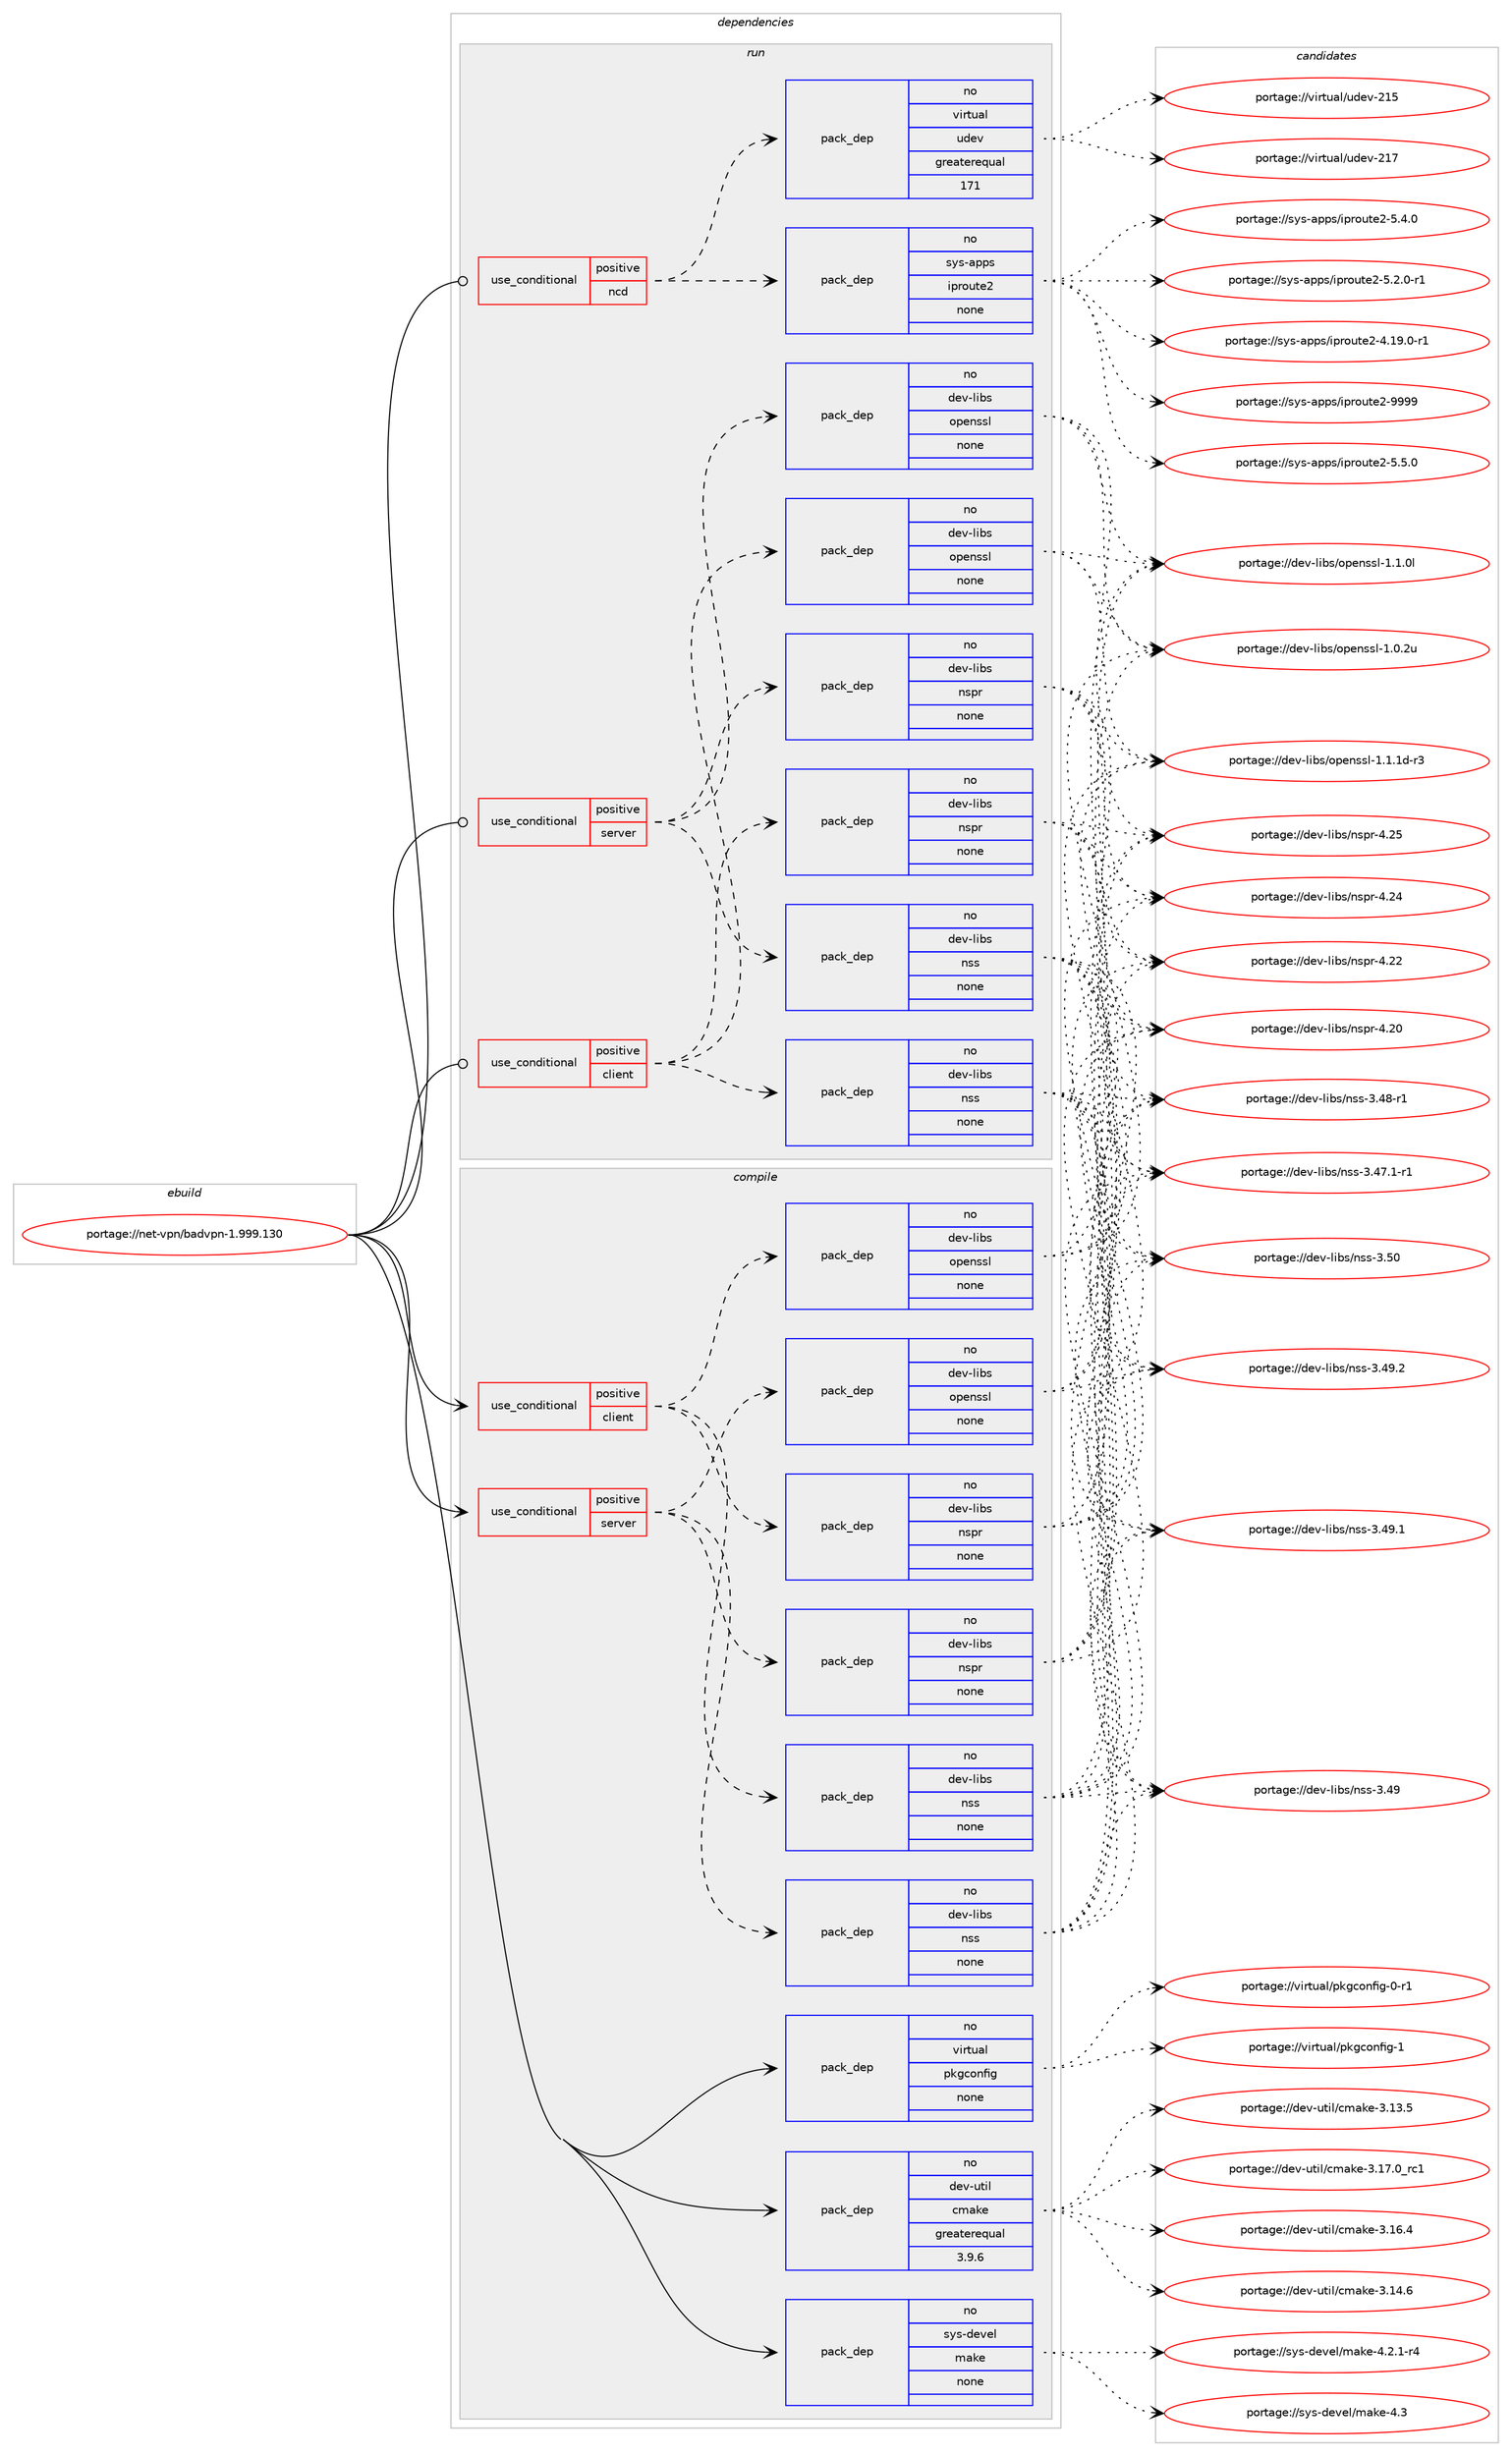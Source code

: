 digraph prolog {

# *************
# Graph options
# *************

newrank=true;
concentrate=true;
compound=true;
graph [rankdir=LR,fontname=Helvetica,fontsize=10,ranksep=1.5];#, ranksep=2.5, nodesep=0.2];
edge  [arrowhead=vee];
node  [fontname=Helvetica,fontsize=10];

# **********
# The ebuild
# **********

subgraph cluster_leftcol {
color=gray;
rank=same;
label=<<i>ebuild</i>>;
id [label="portage://net-vpn/badvpn-1.999.130", color=red, width=4, href="../net-vpn/badvpn-1.999.130.svg"];
}

# ****************
# The dependencies
# ****************

subgraph cluster_midcol {
color=gray;
label=<<i>dependencies</i>>;
subgraph cluster_compile {
fillcolor="#eeeeee";
style=filled;
label=<<i>compile</i>>;
subgraph cond21981 {
dependency110444 [label=<<TABLE BORDER="0" CELLBORDER="1" CELLSPACING="0" CELLPADDING="4"><TR><TD ROWSPAN="3" CELLPADDING="10">use_conditional</TD></TR><TR><TD>positive</TD></TR><TR><TD>client</TD></TR></TABLE>>, shape=none, color=red];
subgraph pack86617 {
dependency110445 [label=<<TABLE BORDER="0" CELLBORDER="1" CELLSPACING="0" CELLPADDING="4" WIDTH="220"><TR><TD ROWSPAN="6" CELLPADDING="30">pack_dep</TD></TR><TR><TD WIDTH="110">no</TD></TR><TR><TD>dev-libs</TD></TR><TR><TD>nspr</TD></TR><TR><TD>none</TD></TR><TR><TD></TD></TR></TABLE>>, shape=none, color=blue];
}
dependency110444:e -> dependency110445:w [weight=20,style="dashed",arrowhead="vee"];
subgraph pack86618 {
dependency110446 [label=<<TABLE BORDER="0" CELLBORDER="1" CELLSPACING="0" CELLPADDING="4" WIDTH="220"><TR><TD ROWSPAN="6" CELLPADDING="30">pack_dep</TD></TR><TR><TD WIDTH="110">no</TD></TR><TR><TD>dev-libs</TD></TR><TR><TD>nss</TD></TR><TR><TD>none</TD></TR><TR><TD></TD></TR></TABLE>>, shape=none, color=blue];
}
dependency110444:e -> dependency110446:w [weight=20,style="dashed",arrowhead="vee"];
subgraph pack86619 {
dependency110447 [label=<<TABLE BORDER="0" CELLBORDER="1" CELLSPACING="0" CELLPADDING="4" WIDTH="220"><TR><TD ROWSPAN="6" CELLPADDING="30">pack_dep</TD></TR><TR><TD WIDTH="110">no</TD></TR><TR><TD>dev-libs</TD></TR><TR><TD>openssl</TD></TR><TR><TD>none</TD></TR><TR><TD></TD></TR></TABLE>>, shape=none, color=blue];
}
dependency110444:e -> dependency110447:w [weight=20,style="dashed",arrowhead="vee"];
}
id:e -> dependency110444:w [weight=20,style="solid",arrowhead="vee"];
subgraph cond21982 {
dependency110448 [label=<<TABLE BORDER="0" CELLBORDER="1" CELLSPACING="0" CELLPADDING="4"><TR><TD ROWSPAN="3" CELLPADDING="10">use_conditional</TD></TR><TR><TD>positive</TD></TR><TR><TD>server</TD></TR></TABLE>>, shape=none, color=red];
subgraph pack86620 {
dependency110449 [label=<<TABLE BORDER="0" CELLBORDER="1" CELLSPACING="0" CELLPADDING="4" WIDTH="220"><TR><TD ROWSPAN="6" CELLPADDING="30">pack_dep</TD></TR><TR><TD WIDTH="110">no</TD></TR><TR><TD>dev-libs</TD></TR><TR><TD>nspr</TD></TR><TR><TD>none</TD></TR><TR><TD></TD></TR></TABLE>>, shape=none, color=blue];
}
dependency110448:e -> dependency110449:w [weight=20,style="dashed",arrowhead="vee"];
subgraph pack86621 {
dependency110450 [label=<<TABLE BORDER="0" CELLBORDER="1" CELLSPACING="0" CELLPADDING="4" WIDTH="220"><TR><TD ROWSPAN="6" CELLPADDING="30">pack_dep</TD></TR><TR><TD WIDTH="110">no</TD></TR><TR><TD>dev-libs</TD></TR><TR><TD>nss</TD></TR><TR><TD>none</TD></TR><TR><TD></TD></TR></TABLE>>, shape=none, color=blue];
}
dependency110448:e -> dependency110450:w [weight=20,style="dashed",arrowhead="vee"];
subgraph pack86622 {
dependency110451 [label=<<TABLE BORDER="0" CELLBORDER="1" CELLSPACING="0" CELLPADDING="4" WIDTH="220"><TR><TD ROWSPAN="6" CELLPADDING="30">pack_dep</TD></TR><TR><TD WIDTH="110">no</TD></TR><TR><TD>dev-libs</TD></TR><TR><TD>openssl</TD></TR><TR><TD>none</TD></TR><TR><TD></TD></TR></TABLE>>, shape=none, color=blue];
}
dependency110448:e -> dependency110451:w [weight=20,style="dashed",arrowhead="vee"];
}
id:e -> dependency110448:w [weight=20,style="solid",arrowhead="vee"];
subgraph pack86623 {
dependency110452 [label=<<TABLE BORDER="0" CELLBORDER="1" CELLSPACING="0" CELLPADDING="4" WIDTH="220"><TR><TD ROWSPAN="6" CELLPADDING="30">pack_dep</TD></TR><TR><TD WIDTH="110">no</TD></TR><TR><TD>dev-util</TD></TR><TR><TD>cmake</TD></TR><TR><TD>greaterequal</TD></TR><TR><TD>3.9.6</TD></TR></TABLE>>, shape=none, color=blue];
}
id:e -> dependency110452:w [weight=20,style="solid",arrowhead="vee"];
subgraph pack86624 {
dependency110453 [label=<<TABLE BORDER="0" CELLBORDER="1" CELLSPACING="0" CELLPADDING="4" WIDTH="220"><TR><TD ROWSPAN="6" CELLPADDING="30">pack_dep</TD></TR><TR><TD WIDTH="110">no</TD></TR><TR><TD>sys-devel</TD></TR><TR><TD>make</TD></TR><TR><TD>none</TD></TR><TR><TD></TD></TR></TABLE>>, shape=none, color=blue];
}
id:e -> dependency110453:w [weight=20,style="solid",arrowhead="vee"];
subgraph pack86625 {
dependency110454 [label=<<TABLE BORDER="0" CELLBORDER="1" CELLSPACING="0" CELLPADDING="4" WIDTH="220"><TR><TD ROWSPAN="6" CELLPADDING="30">pack_dep</TD></TR><TR><TD WIDTH="110">no</TD></TR><TR><TD>virtual</TD></TR><TR><TD>pkgconfig</TD></TR><TR><TD>none</TD></TR><TR><TD></TD></TR></TABLE>>, shape=none, color=blue];
}
id:e -> dependency110454:w [weight=20,style="solid",arrowhead="vee"];
}
subgraph cluster_compileandrun {
fillcolor="#eeeeee";
style=filled;
label=<<i>compile and run</i>>;
}
subgraph cluster_run {
fillcolor="#eeeeee";
style=filled;
label=<<i>run</i>>;
subgraph cond21983 {
dependency110455 [label=<<TABLE BORDER="0" CELLBORDER="1" CELLSPACING="0" CELLPADDING="4"><TR><TD ROWSPAN="3" CELLPADDING="10">use_conditional</TD></TR><TR><TD>positive</TD></TR><TR><TD>client</TD></TR></TABLE>>, shape=none, color=red];
subgraph pack86626 {
dependency110456 [label=<<TABLE BORDER="0" CELLBORDER="1" CELLSPACING="0" CELLPADDING="4" WIDTH="220"><TR><TD ROWSPAN="6" CELLPADDING="30">pack_dep</TD></TR><TR><TD WIDTH="110">no</TD></TR><TR><TD>dev-libs</TD></TR><TR><TD>nspr</TD></TR><TR><TD>none</TD></TR><TR><TD></TD></TR></TABLE>>, shape=none, color=blue];
}
dependency110455:e -> dependency110456:w [weight=20,style="dashed",arrowhead="vee"];
subgraph pack86627 {
dependency110457 [label=<<TABLE BORDER="0" CELLBORDER="1" CELLSPACING="0" CELLPADDING="4" WIDTH="220"><TR><TD ROWSPAN="6" CELLPADDING="30">pack_dep</TD></TR><TR><TD WIDTH="110">no</TD></TR><TR><TD>dev-libs</TD></TR><TR><TD>nss</TD></TR><TR><TD>none</TD></TR><TR><TD></TD></TR></TABLE>>, shape=none, color=blue];
}
dependency110455:e -> dependency110457:w [weight=20,style="dashed",arrowhead="vee"];
subgraph pack86628 {
dependency110458 [label=<<TABLE BORDER="0" CELLBORDER="1" CELLSPACING="0" CELLPADDING="4" WIDTH="220"><TR><TD ROWSPAN="6" CELLPADDING="30">pack_dep</TD></TR><TR><TD WIDTH="110">no</TD></TR><TR><TD>dev-libs</TD></TR><TR><TD>openssl</TD></TR><TR><TD>none</TD></TR><TR><TD></TD></TR></TABLE>>, shape=none, color=blue];
}
dependency110455:e -> dependency110458:w [weight=20,style="dashed",arrowhead="vee"];
}
id:e -> dependency110455:w [weight=20,style="solid",arrowhead="odot"];
subgraph cond21984 {
dependency110459 [label=<<TABLE BORDER="0" CELLBORDER="1" CELLSPACING="0" CELLPADDING="4"><TR><TD ROWSPAN="3" CELLPADDING="10">use_conditional</TD></TR><TR><TD>positive</TD></TR><TR><TD>ncd</TD></TR></TABLE>>, shape=none, color=red];
subgraph pack86629 {
dependency110460 [label=<<TABLE BORDER="0" CELLBORDER="1" CELLSPACING="0" CELLPADDING="4" WIDTH="220"><TR><TD ROWSPAN="6" CELLPADDING="30">pack_dep</TD></TR><TR><TD WIDTH="110">no</TD></TR><TR><TD>sys-apps</TD></TR><TR><TD>iproute2</TD></TR><TR><TD>none</TD></TR><TR><TD></TD></TR></TABLE>>, shape=none, color=blue];
}
dependency110459:e -> dependency110460:w [weight=20,style="dashed",arrowhead="vee"];
subgraph pack86630 {
dependency110461 [label=<<TABLE BORDER="0" CELLBORDER="1" CELLSPACING="0" CELLPADDING="4" WIDTH="220"><TR><TD ROWSPAN="6" CELLPADDING="30">pack_dep</TD></TR><TR><TD WIDTH="110">no</TD></TR><TR><TD>virtual</TD></TR><TR><TD>udev</TD></TR><TR><TD>greaterequal</TD></TR><TR><TD>171</TD></TR></TABLE>>, shape=none, color=blue];
}
dependency110459:e -> dependency110461:w [weight=20,style="dashed",arrowhead="vee"];
}
id:e -> dependency110459:w [weight=20,style="solid",arrowhead="odot"];
subgraph cond21985 {
dependency110462 [label=<<TABLE BORDER="0" CELLBORDER="1" CELLSPACING="0" CELLPADDING="4"><TR><TD ROWSPAN="3" CELLPADDING="10">use_conditional</TD></TR><TR><TD>positive</TD></TR><TR><TD>server</TD></TR></TABLE>>, shape=none, color=red];
subgraph pack86631 {
dependency110463 [label=<<TABLE BORDER="0" CELLBORDER="1" CELLSPACING="0" CELLPADDING="4" WIDTH="220"><TR><TD ROWSPAN="6" CELLPADDING="30">pack_dep</TD></TR><TR><TD WIDTH="110">no</TD></TR><TR><TD>dev-libs</TD></TR><TR><TD>nspr</TD></TR><TR><TD>none</TD></TR><TR><TD></TD></TR></TABLE>>, shape=none, color=blue];
}
dependency110462:e -> dependency110463:w [weight=20,style="dashed",arrowhead="vee"];
subgraph pack86632 {
dependency110464 [label=<<TABLE BORDER="0" CELLBORDER="1" CELLSPACING="0" CELLPADDING="4" WIDTH="220"><TR><TD ROWSPAN="6" CELLPADDING="30">pack_dep</TD></TR><TR><TD WIDTH="110">no</TD></TR><TR><TD>dev-libs</TD></TR><TR><TD>nss</TD></TR><TR><TD>none</TD></TR><TR><TD></TD></TR></TABLE>>, shape=none, color=blue];
}
dependency110462:e -> dependency110464:w [weight=20,style="dashed",arrowhead="vee"];
subgraph pack86633 {
dependency110465 [label=<<TABLE BORDER="0" CELLBORDER="1" CELLSPACING="0" CELLPADDING="4" WIDTH="220"><TR><TD ROWSPAN="6" CELLPADDING="30">pack_dep</TD></TR><TR><TD WIDTH="110">no</TD></TR><TR><TD>dev-libs</TD></TR><TR><TD>openssl</TD></TR><TR><TD>none</TD></TR><TR><TD></TD></TR></TABLE>>, shape=none, color=blue];
}
dependency110462:e -> dependency110465:w [weight=20,style="dashed",arrowhead="vee"];
}
id:e -> dependency110462:w [weight=20,style="solid",arrowhead="odot"];
}
}

# **************
# The candidates
# **************

subgraph cluster_choices {
rank=same;
color=gray;
label=<<i>candidates</i>>;

subgraph choice86617 {
color=black;
nodesep=1;
choice1001011184510810598115471101151121144552465053 [label="portage://dev-libs/nspr-4.25", color=red, width=4,href="../dev-libs/nspr-4.25.svg"];
choice1001011184510810598115471101151121144552465052 [label="portage://dev-libs/nspr-4.24", color=red, width=4,href="../dev-libs/nspr-4.24.svg"];
choice1001011184510810598115471101151121144552465050 [label="portage://dev-libs/nspr-4.22", color=red, width=4,href="../dev-libs/nspr-4.22.svg"];
choice1001011184510810598115471101151121144552465048 [label="portage://dev-libs/nspr-4.20", color=red, width=4,href="../dev-libs/nspr-4.20.svg"];
dependency110445:e -> choice1001011184510810598115471101151121144552465053:w [style=dotted,weight="100"];
dependency110445:e -> choice1001011184510810598115471101151121144552465052:w [style=dotted,weight="100"];
dependency110445:e -> choice1001011184510810598115471101151121144552465050:w [style=dotted,weight="100"];
dependency110445:e -> choice1001011184510810598115471101151121144552465048:w [style=dotted,weight="100"];
}
subgraph choice86618 {
color=black;
nodesep=1;
choice1001011184510810598115471101151154551465348 [label="portage://dev-libs/nss-3.50", color=red, width=4,href="../dev-libs/nss-3.50.svg"];
choice10010111845108105981154711011511545514652574650 [label="portage://dev-libs/nss-3.49.2", color=red, width=4,href="../dev-libs/nss-3.49.2.svg"];
choice10010111845108105981154711011511545514652574649 [label="portage://dev-libs/nss-3.49.1", color=red, width=4,href="../dev-libs/nss-3.49.1.svg"];
choice1001011184510810598115471101151154551465257 [label="portage://dev-libs/nss-3.49", color=red, width=4,href="../dev-libs/nss-3.49.svg"];
choice10010111845108105981154711011511545514652564511449 [label="portage://dev-libs/nss-3.48-r1", color=red, width=4,href="../dev-libs/nss-3.48-r1.svg"];
choice100101118451081059811547110115115455146525546494511449 [label="portage://dev-libs/nss-3.47.1-r1", color=red, width=4,href="../dev-libs/nss-3.47.1-r1.svg"];
dependency110446:e -> choice1001011184510810598115471101151154551465348:w [style=dotted,weight="100"];
dependency110446:e -> choice10010111845108105981154711011511545514652574650:w [style=dotted,weight="100"];
dependency110446:e -> choice10010111845108105981154711011511545514652574649:w [style=dotted,weight="100"];
dependency110446:e -> choice1001011184510810598115471101151154551465257:w [style=dotted,weight="100"];
dependency110446:e -> choice10010111845108105981154711011511545514652564511449:w [style=dotted,weight="100"];
dependency110446:e -> choice100101118451081059811547110115115455146525546494511449:w [style=dotted,weight="100"];
}
subgraph choice86619 {
color=black;
nodesep=1;
choice1001011184510810598115471111121011101151151084549464946491004511451 [label="portage://dev-libs/openssl-1.1.1d-r3", color=red, width=4,href="../dev-libs/openssl-1.1.1d-r3.svg"];
choice100101118451081059811547111112101110115115108454946494648108 [label="portage://dev-libs/openssl-1.1.0l", color=red, width=4,href="../dev-libs/openssl-1.1.0l.svg"];
choice100101118451081059811547111112101110115115108454946484650117 [label="portage://dev-libs/openssl-1.0.2u", color=red, width=4,href="../dev-libs/openssl-1.0.2u.svg"];
dependency110447:e -> choice1001011184510810598115471111121011101151151084549464946491004511451:w [style=dotted,weight="100"];
dependency110447:e -> choice100101118451081059811547111112101110115115108454946494648108:w [style=dotted,weight="100"];
dependency110447:e -> choice100101118451081059811547111112101110115115108454946484650117:w [style=dotted,weight="100"];
}
subgraph choice86620 {
color=black;
nodesep=1;
choice1001011184510810598115471101151121144552465053 [label="portage://dev-libs/nspr-4.25", color=red, width=4,href="../dev-libs/nspr-4.25.svg"];
choice1001011184510810598115471101151121144552465052 [label="portage://dev-libs/nspr-4.24", color=red, width=4,href="../dev-libs/nspr-4.24.svg"];
choice1001011184510810598115471101151121144552465050 [label="portage://dev-libs/nspr-4.22", color=red, width=4,href="../dev-libs/nspr-4.22.svg"];
choice1001011184510810598115471101151121144552465048 [label="portage://dev-libs/nspr-4.20", color=red, width=4,href="../dev-libs/nspr-4.20.svg"];
dependency110449:e -> choice1001011184510810598115471101151121144552465053:w [style=dotted,weight="100"];
dependency110449:e -> choice1001011184510810598115471101151121144552465052:w [style=dotted,weight="100"];
dependency110449:e -> choice1001011184510810598115471101151121144552465050:w [style=dotted,weight="100"];
dependency110449:e -> choice1001011184510810598115471101151121144552465048:w [style=dotted,weight="100"];
}
subgraph choice86621 {
color=black;
nodesep=1;
choice1001011184510810598115471101151154551465348 [label="portage://dev-libs/nss-3.50", color=red, width=4,href="../dev-libs/nss-3.50.svg"];
choice10010111845108105981154711011511545514652574650 [label="portage://dev-libs/nss-3.49.2", color=red, width=4,href="../dev-libs/nss-3.49.2.svg"];
choice10010111845108105981154711011511545514652574649 [label="portage://dev-libs/nss-3.49.1", color=red, width=4,href="../dev-libs/nss-3.49.1.svg"];
choice1001011184510810598115471101151154551465257 [label="portage://dev-libs/nss-3.49", color=red, width=4,href="../dev-libs/nss-3.49.svg"];
choice10010111845108105981154711011511545514652564511449 [label="portage://dev-libs/nss-3.48-r1", color=red, width=4,href="../dev-libs/nss-3.48-r1.svg"];
choice100101118451081059811547110115115455146525546494511449 [label="portage://dev-libs/nss-3.47.1-r1", color=red, width=4,href="../dev-libs/nss-3.47.1-r1.svg"];
dependency110450:e -> choice1001011184510810598115471101151154551465348:w [style=dotted,weight="100"];
dependency110450:e -> choice10010111845108105981154711011511545514652574650:w [style=dotted,weight="100"];
dependency110450:e -> choice10010111845108105981154711011511545514652574649:w [style=dotted,weight="100"];
dependency110450:e -> choice1001011184510810598115471101151154551465257:w [style=dotted,weight="100"];
dependency110450:e -> choice10010111845108105981154711011511545514652564511449:w [style=dotted,weight="100"];
dependency110450:e -> choice100101118451081059811547110115115455146525546494511449:w [style=dotted,weight="100"];
}
subgraph choice86622 {
color=black;
nodesep=1;
choice1001011184510810598115471111121011101151151084549464946491004511451 [label="portage://dev-libs/openssl-1.1.1d-r3", color=red, width=4,href="../dev-libs/openssl-1.1.1d-r3.svg"];
choice100101118451081059811547111112101110115115108454946494648108 [label="portage://dev-libs/openssl-1.1.0l", color=red, width=4,href="../dev-libs/openssl-1.1.0l.svg"];
choice100101118451081059811547111112101110115115108454946484650117 [label="portage://dev-libs/openssl-1.0.2u", color=red, width=4,href="../dev-libs/openssl-1.0.2u.svg"];
dependency110451:e -> choice1001011184510810598115471111121011101151151084549464946491004511451:w [style=dotted,weight="100"];
dependency110451:e -> choice100101118451081059811547111112101110115115108454946494648108:w [style=dotted,weight="100"];
dependency110451:e -> choice100101118451081059811547111112101110115115108454946484650117:w [style=dotted,weight="100"];
}
subgraph choice86623 {
color=black;
nodesep=1;
choice1001011184511711610510847991099710710145514649554648951149949 [label="portage://dev-util/cmake-3.17.0_rc1", color=red, width=4,href="../dev-util/cmake-3.17.0_rc1.svg"];
choice1001011184511711610510847991099710710145514649544652 [label="portage://dev-util/cmake-3.16.4", color=red, width=4,href="../dev-util/cmake-3.16.4.svg"];
choice1001011184511711610510847991099710710145514649524654 [label="portage://dev-util/cmake-3.14.6", color=red, width=4,href="../dev-util/cmake-3.14.6.svg"];
choice1001011184511711610510847991099710710145514649514653 [label="portage://dev-util/cmake-3.13.5", color=red, width=4,href="../dev-util/cmake-3.13.5.svg"];
dependency110452:e -> choice1001011184511711610510847991099710710145514649554648951149949:w [style=dotted,weight="100"];
dependency110452:e -> choice1001011184511711610510847991099710710145514649544652:w [style=dotted,weight="100"];
dependency110452:e -> choice1001011184511711610510847991099710710145514649524654:w [style=dotted,weight="100"];
dependency110452:e -> choice1001011184511711610510847991099710710145514649514653:w [style=dotted,weight="100"];
}
subgraph choice86624 {
color=black;
nodesep=1;
choice11512111545100101118101108471099710710145524651 [label="portage://sys-devel/make-4.3", color=red, width=4,href="../sys-devel/make-4.3.svg"];
choice1151211154510010111810110847109971071014552465046494511452 [label="portage://sys-devel/make-4.2.1-r4", color=red, width=4,href="../sys-devel/make-4.2.1-r4.svg"];
dependency110453:e -> choice11512111545100101118101108471099710710145524651:w [style=dotted,weight="100"];
dependency110453:e -> choice1151211154510010111810110847109971071014552465046494511452:w [style=dotted,weight="100"];
}
subgraph choice86625 {
color=black;
nodesep=1;
choice1181051141161179710847112107103991111101021051034549 [label="portage://virtual/pkgconfig-1", color=red, width=4,href="../virtual/pkgconfig-1.svg"];
choice11810511411611797108471121071039911111010210510345484511449 [label="portage://virtual/pkgconfig-0-r1", color=red, width=4,href="../virtual/pkgconfig-0-r1.svg"];
dependency110454:e -> choice1181051141161179710847112107103991111101021051034549:w [style=dotted,weight="100"];
dependency110454:e -> choice11810511411611797108471121071039911111010210510345484511449:w [style=dotted,weight="100"];
}
subgraph choice86626 {
color=black;
nodesep=1;
choice1001011184510810598115471101151121144552465053 [label="portage://dev-libs/nspr-4.25", color=red, width=4,href="../dev-libs/nspr-4.25.svg"];
choice1001011184510810598115471101151121144552465052 [label="portage://dev-libs/nspr-4.24", color=red, width=4,href="../dev-libs/nspr-4.24.svg"];
choice1001011184510810598115471101151121144552465050 [label="portage://dev-libs/nspr-4.22", color=red, width=4,href="../dev-libs/nspr-4.22.svg"];
choice1001011184510810598115471101151121144552465048 [label="portage://dev-libs/nspr-4.20", color=red, width=4,href="../dev-libs/nspr-4.20.svg"];
dependency110456:e -> choice1001011184510810598115471101151121144552465053:w [style=dotted,weight="100"];
dependency110456:e -> choice1001011184510810598115471101151121144552465052:w [style=dotted,weight="100"];
dependency110456:e -> choice1001011184510810598115471101151121144552465050:w [style=dotted,weight="100"];
dependency110456:e -> choice1001011184510810598115471101151121144552465048:w [style=dotted,weight="100"];
}
subgraph choice86627 {
color=black;
nodesep=1;
choice1001011184510810598115471101151154551465348 [label="portage://dev-libs/nss-3.50", color=red, width=4,href="../dev-libs/nss-3.50.svg"];
choice10010111845108105981154711011511545514652574650 [label="portage://dev-libs/nss-3.49.2", color=red, width=4,href="../dev-libs/nss-3.49.2.svg"];
choice10010111845108105981154711011511545514652574649 [label="portage://dev-libs/nss-3.49.1", color=red, width=4,href="../dev-libs/nss-3.49.1.svg"];
choice1001011184510810598115471101151154551465257 [label="portage://dev-libs/nss-3.49", color=red, width=4,href="../dev-libs/nss-3.49.svg"];
choice10010111845108105981154711011511545514652564511449 [label="portage://dev-libs/nss-3.48-r1", color=red, width=4,href="../dev-libs/nss-3.48-r1.svg"];
choice100101118451081059811547110115115455146525546494511449 [label="portage://dev-libs/nss-3.47.1-r1", color=red, width=4,href="../dev-libs/nss-3.47.1-r1.svg"];
dependency110457:e -> choice1001011184510810598115471101151154551465348:w [style=dotted,weight="100"];
dependency110457:e -> choice10010111845108105981154711011511545514652574650:w [style=dotted,weight="100"];
dependency110457:e -> choice10010111845108105981154711011511545514652574649:w [style=dotted,weight="100"];
dependency110457:e -> choice1001011184510810598115471101151154551465257:w [style=dotted,weight="100"];
dependency110457:e -> choice10010111845108105981154711011511545514652564511449:w [style=dotted,weight="100"];
dependency110457:e -> choice100101118451081059811547110115115455146525546494511449:w [style=dotted,weight="100"];
}
subgraph choice86628 {
color=black;
nodesep=1;
choice1001011184510810598115471111121011101151151084549464946491004511451 [label="portage://dev-libs/openssl-1.1.1d-r3", color=red, width=4,href="../dev-libs/openssl-1.1.1d-r3.svg"];
choice100101118451081059811547111112101110115115108454946494648108 [label="portage://dev-libs/openssl-1.1.0l", color=red, width=4,href="../dev-libs/openssl-1.1.0l.svg"];
choice100101118451081059811547111112101110115115108454946484650117 [label="portage://dev-libs/openssl-1.0.2u", color=red, width=4,href="../dev-libs/openssl-1.0.2u.svg"];
dependency110458:e -> choice1001011184510810598115471111121011101151151084549464946491004511451:w [style=dotted,weight="100"];
dependency110458:e -> choice100101118451081059811547111112101110115115108454946494648108:w [style=dotted,weight="100"];
dependency110458:e -> choice100101118451081059811547111112101110115115108454946484650117:w [style=dotted,weight="100"];
}
subgraph choice86629 {
color=black;
nodesep=1;
choice115121115459711211211547105112114111117116101504557575757 [label="portage://sys-apps/iproute2-9999", color=red, width=4,href="../sys-apps/iproute2-9999.svg"];
choice11512111545971121121154710511211411111711610150455346534648 [label="portage://sys-apps/iproute2-5.5.0", color=red, width=4,href="../sys-apps/iproute2-5.5.0.svg"];
choice11512111545971121121154710511211411111711610150455346524648 [label="portage://sys-apps/iproute2-5.4.0", color=red, width=4,href="../sys-apps/iproute2-5.4.0.svg"];
choice115121115459711211211547105112114111117116101504553465046484511449 [label="portage://sys-apps/iproute2-5.2.0-r1", color=red, width=4,href="../sys-apps/iproute2-5.2.0-r1.svg"];
choice11512111545971121121154710511211411111711610150455246495746484511449 [label="portage://sys-apps/iproute2-4.19.0-r1", color=red, width=4,href="../sys-apps/iproute2-4.19.0-r1.svg"];
dependency110460:e -> choice115121115459711211211547105112114111117116101504557575757:w [style=dotted,weight="100"];
dependency110460:e -> choice11512111545971121121154710511211411111711610150455346534648:w [style=dotted,weight="100"];
dependency110460:e -> choice11512111545971121121154710511211411111711610150455346524648:w [style=dotted,weight="100"];
dependency110460:e -> choice115121115459711211211547105112114111117116101504553465046484511449:w [style=dotted,weight="100"];
dependency110460:e -> choice11512111545971121121154710511211411111711610150455246495746484511449:w [style=dotted,weight="100"];
}
subgraph choice86630 {
color=black;
nodesep=1;
choice118105114116117971084711710010111845504955 [label="portage://virtual/udev-217", color=red, width=4,href="../virtual/udev-217.svg"];
choice118105114116117971084711710010111845504953 [label="portage://virtual/udev-215", color=red, width=4,href="../virtual/udev-215.svg"];
dependency110461:e -> choice118105114116117971084711710010111845504955:w [style=dotted,weight="100"];
dependency110461:e -> choice118105114116117971084711710010111845504953:w [style=dotted,weight="100"];
}
subgraph choice86631 {
color=black;
nodesep=1;
choice1001011184510810598115471101151121144552465053 [label="portage://dev-libs/nspr-4.25", color=red, width=4,href="../dev-libs/nspr-4.25.svg"];
choice1001011184510810598115471101151121144552465052 [label="portage://dev-libs/nspr-4.24", color=red, width=4,href="../dev-libs/nspr-4.24.svg"];
choice1001011184510810598115471101151121144552465050 [label="portage://dev-libs/nspr-4.22", color=red, width=4,href="../dev-libs/nspr-4.22.svg"];
choice1001011184510810598115471101151121144552465048 [label="portage://dev-libs/nspr-4.20", color=red, width=4,href="../dev-libs/nspr-4.20.svg"];
dependency110463:e -> choice1001011184510810598115471101151121144552465053:w [style=dotted,weight="100"];
dependency110463:e -> choice1001011184510810598115471101151121144552465052:w [style=dotted,weight="100"];
dependency110463:e -> choice1001011184510810598115471101151121144552465050:w [style=dotted,weight="100"];
dependency110463:e -> choice1001011184510810598115471101151121144552465048:w [style=dotted,weight="100"];
}
subgraph choice86632 {
color=black;
nodesep=1;
choice1001011184510810598115471101151154551465348 [label="portage://dev-libs/nss-3.50", color=red, width=4,href="../dev-libs/nss-3.50.svg"];
choice10010111845108105981154711011511545514652574650 [label="portage://dev-libs/nss-3.49.2", color=red, width=4,href="../dev-libs/nss-3.49.2.svg"];
choice10010111845108105981154711011511545514652574649 [label="portage://dev-libs/nss-3.49.1", color=red, width=4,href="../dev-libs/nss-3.49.1.svg"];
choice1001011184510810598115471101151154551465257 [label="portage://dev-libs/nss-3.49", color=red, width=4,href="../dev-libs/nss-3.49.svg"];
choice10010111845108105981154711011511545514652564511449 [label="portage://dev-libs/nss-3.48-r1", color=red, width=4,href="../dev-libs/nss-3.48-r1.svg"];
choice100101118451081059811547110115115455146525546494511449 [label="portage://dev-libs/nss-3.47.1-r1", color=red, width=4,href="../dev-libs/nss-3.47.1-r1.svg"];
dependency110464:e -> choice1001011184510810598115471101151154551465348:w [style=dotted,weight="100"];
dependency110464:e -> choice10010111845108105981154711011511545514652574650:w [style=dotted,weight="100"];
dependency110464:e -> choice10010111845108105981154711011511545514652574649:w [style=dotted,weight="100"];
dependency110464:e -> choice1001011184510810598115471101151154551465257:w [style=dotted,weight="100"];
dependency110464:e -> choice10010111845108105981154711011511545514652564511449:w [style=dotted,weight="100"];
dependency110464:e -> choice100101118451081059811547110115115455146525546494511449:w [style=dotted,weight="100"];
}
subgraph choice86633 {
color=black;
nodesep=1;
choice1001011184510810598115471111121011101151151084549464946491004511451 [label="portage://dev-libs/openssl-1.1.1d-r3", color=red, width=4,href="../dev-libs/openssl-1.1.1d-r3.svg"];
choice100101118451081059811547111112101110115115108454946494648108 [label="portage://dev-libs/openssl-1.1.0l", color=red, width=4,href="../dev-libs/openssl-1.1.0l.svg"];
choice100101118451081059811547111112101110115115108454946484650117 [label="portage://dev-libs/openssl-1.0.2u", color=red, width=4,href="../dev-libs/openssl-1.0.2u.svg"];
dependency110465:e -> choice1001011184510810598115471111121011101151151084549464946491004511451:w [style=dotted,weight="100"];
dependency110465:e -> choice100101118451081059811547111112101110115115108454946494648108:w [style=dotted,weight="100"];
dependency110465:e -> choice100101118451081059811547111112101110115115108454946484650117:w [style=dotted,weight="100"];
}
}

}
